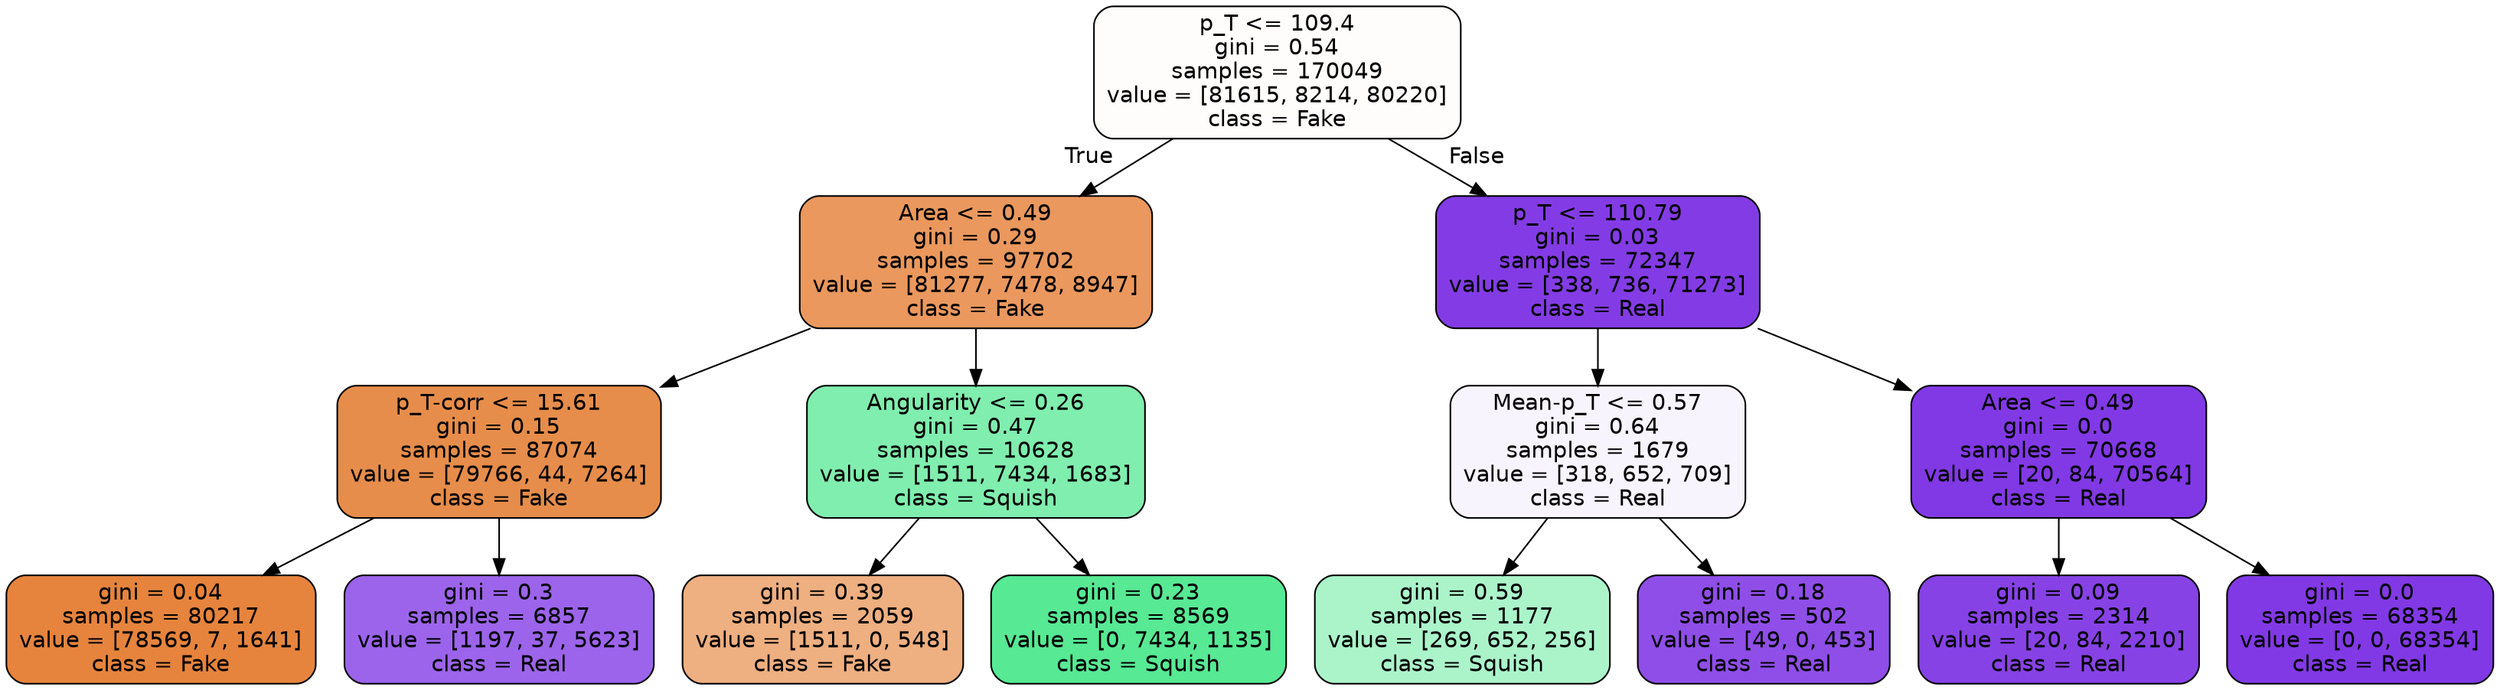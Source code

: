 digraph Tree {
node [shape=box, style="filled, rounded", color="black", fontname=helvetica] ;
edge [fontname=helvetica] ;
0 [label="p_T <= 109.4\ngini = 0.54\nsamples = 170049\nvalue = [81615, 8214, 80220]\nclass = Fake", fillcolor="#fffdfc"] ;
1 [label="Area <= 0.49\ngini = 0.29\nsamples = 97702\nvalue = [81277, 7478, 8947]\nclass = Fake", fillcolor="#ea985e"] ;
0 -> 1 [labeldistance=2.5, labelangle=45, headlabel="True"] ;
2 [label="p_T-corr <= 15.61\ngini = 0.15\nsamples = 87074\nvalue = [79766, 44, 7264]\nclass = Fake", fillcolor="#e78d4b"] ;
1 -> 2 ;
3 [label="gini = 0.04\nsamples = 80217\nvalue = [78569, 7, 1641]\nclass = Fake", fillcolor="#e6843d"] ;
2 -> 3 ;
4 [label="gini = 0.3\nsamples = 6857\nvalue = [1197, 37, 5623]\nclass = Real", fillcolor="#9c64eb"] ;
2 -> 4 ;
5 [label="Angularity <= 0.26\ngini = 0.47\nsamples = 10628\nvalue = [1511, 7434, 1683]\nclass = Squish", fillcolor="#80eeae"] ;
1 -> 5 ;
6 [label="gini = 0.39\nsamples = 2059\nvalue = [1511, 0, 548]\nclass = Fake", fillcolor="#eeaf81"] ;
5 -> 6 ;
7 [label="gini = 0.23\nsamples = 8569\nvalue = [0, 7434, 1135]\nclass = Squish", fillcolor="#57e994"] ;
5 -> 7 ;
8 [label="p_T <= 110.79\ngini = 0.03\nsamples = 72347\nvalue = [338, 736, 71273]\nclass = Real", fillcolor="#833ce5"] ;
0 -> 8 [labeldistance=2.5, labelangle=-45, headlabel="False"] ;
9 [label="Mean-p_T <= 0.57\ngini = 0.64\nsamples = 1679\nvalue = [318, 652, 709]\nclass = Real", fillcolor="#f8f4fe"] ;
8 -> 9 ;
10 [label="gini = 0.59\nsamples = 1177\nvalue = [269, 652, 256]\nclass = Squish", fillcolor="#abf4ca"] ;
9 -> 10 ;
11 [label="gini = 0.18\nsamples = 502\nvalue = [49, 0, 453]\nclass = Real", fillcolor="#8f4ee8"] ;
9 -> 11 ;
12 [label="Area <= 0.49\ngini = 0.0\nsamples = 70668\nvalue = [20, 84, 70564]\nclass = Real", fillcolor="#8139e5"] ;
8 -> 12 ;
13 [label="gini = 0.09\nsamples = 2314\nvalue = [20, 84, 2210]\nclass = Real", fillcolor="#8742e6"] ;
12 -> 13 ;
14 [label="gini = 0.0\nsamples = 68354\nvalue = [0, 0, 68354]\nclass = Real", fillcolor="#8139e5"] ;
12 -> 14 ;
}